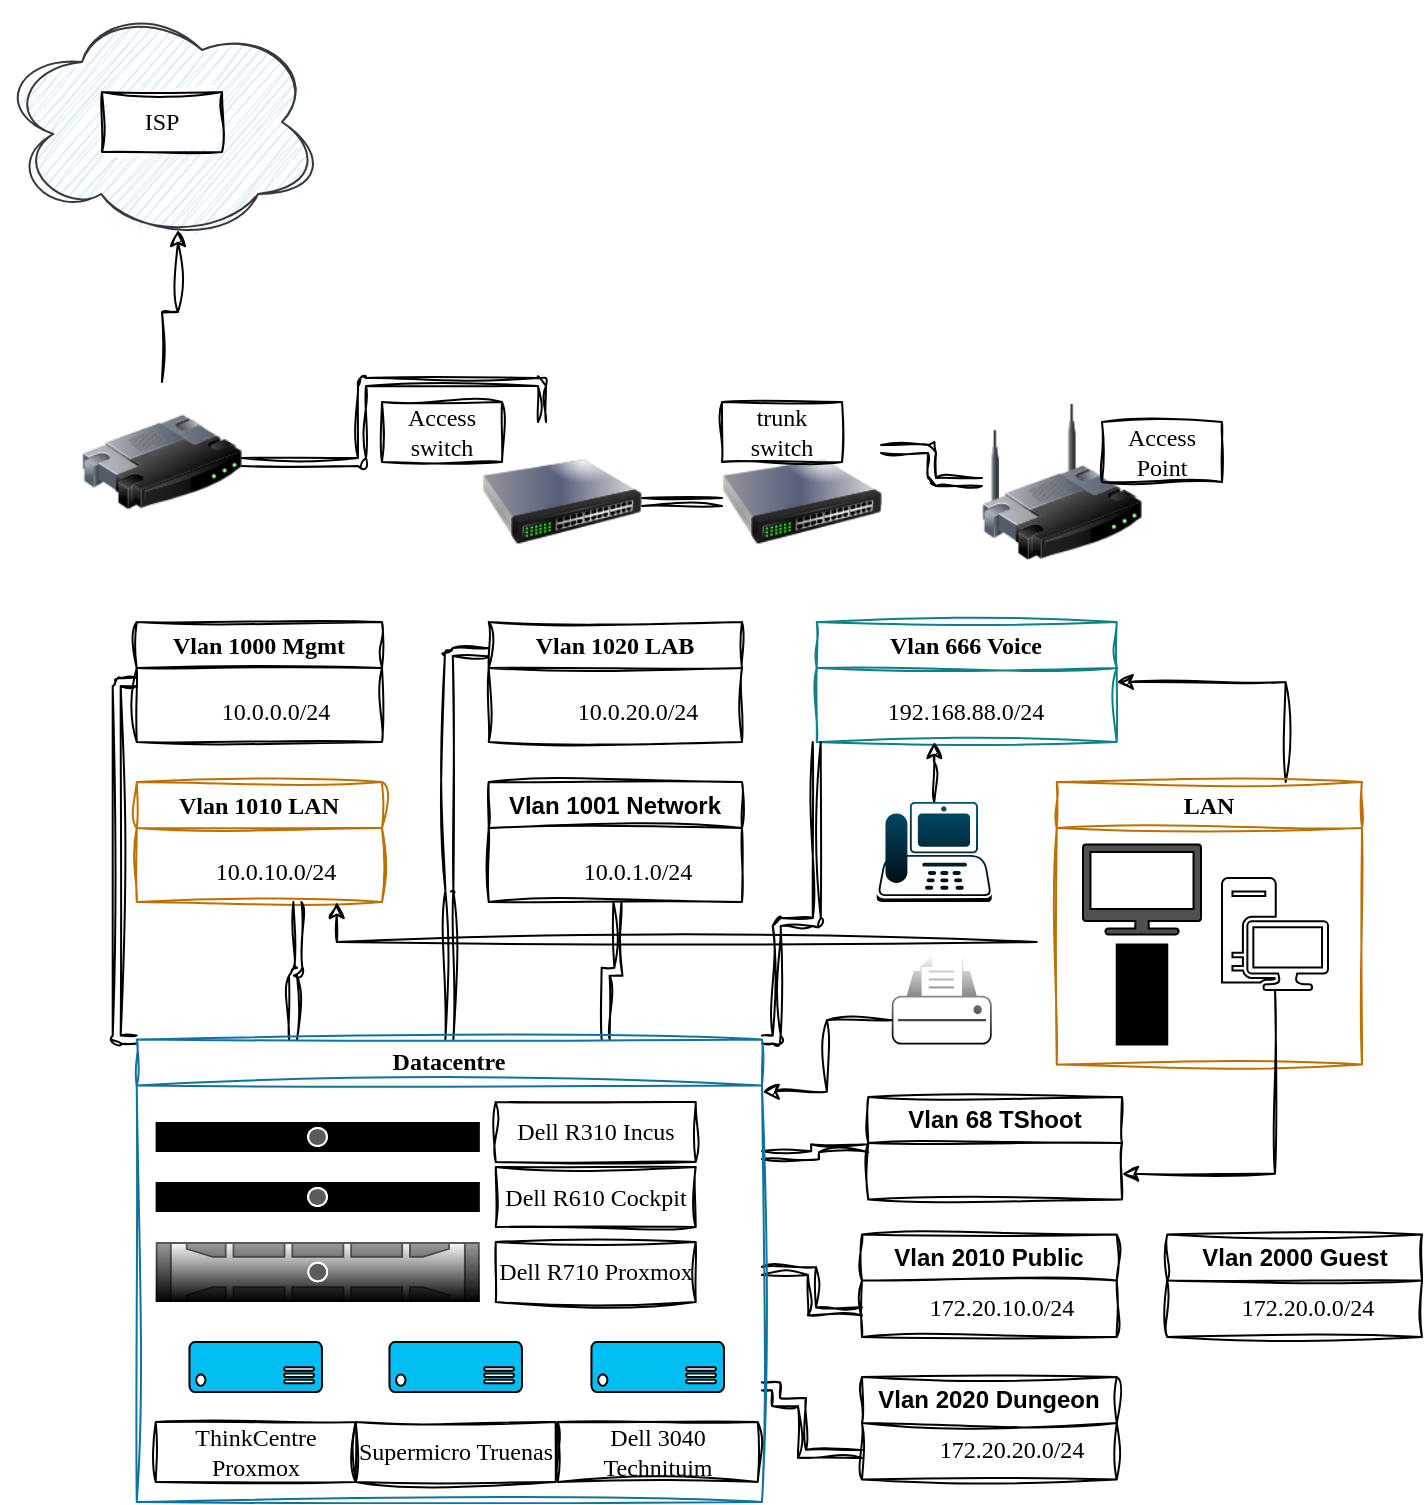 <mxfile version="25.0.3">
  <diagram name="Page-1" id="LOsKSUPbrHnUuj4VhER4">
    <mxGraphModel dx="1188" dy="619" grid="1" gridSize="10" guides="1" tooltips="1" connect="1" arrows="1" fold="1" page="1" pageScale="1" pageWidth="827" pageHeight="1169" math="0" shadow="0">
      <root>
        <mxCell id="0" />
        <mxCell id="1" parent="0" />
        <mxCell id="vfjiNAXEBsnh5cX1X3dy-7" value="" style="group" vertex="1" connectable="0" parent="1">
          <mxGeometry x="10" y="10" width="160" height="120" as="geometry" />
        </mxCell>
        <mxCell id="vfjiNAXEBsnh5cX1X3dy-2" value="" style="ellipse;shape=cloud;whiteSpace=wrap;html=1;fillColor=#cce5ff;strokeColor=#36393d;sketch=1;curveFitting=1;jiggle=2;" vertex="1" parent="vfjiNAXEBsnh5cX1X3dy-7">
          <mxGeometry width="160" height="120" as="geometry" />
        </mxCell>
        <mxCell id="vfjiNAXEBsnh5cX1X3dy-3" value="ISP" style="text;html=1;align=center;verticalAlign=middle;whiteSpace=wrap;rounded=0;fillColor=default;sketch=1;curveFitting=1;jiggle=2;strokeColor=default;fontFamily=Comic Sans MS;fontSize=12;fontColor=default;" vertex="1" parent="vfjiNAXEBsnh5cX1X3dy-7">
          <mxGeometry x="50" y="45" width="60" height="30" as="geometry" />
        </mxCell>
        <mxCell id="vfjiNAXEBsnh5cX1X3dy-21" style="edgeStyle=orthogonalEdgeStyle;rounded=1;orthogonalLoop=1;jettySize=auto;html=1;curved=0;sketch=1;curveFitting=1;jiggle=2;shape=link;" edge="1" parent="1" source="vfjiNAXEBsnh5cX1X3dy-13" target="vfjiNAXEBsnh5cX1X3dy-17">
          <mxGeometry relative="1" as="geometry" />
        </mxCell>
        <mxCell id="vfjiNAXEBsnh5cX1X3dy-13" value="" style="image;html=1;image=img/lib/clip_art/networking/Switch_128x128.png" vertex="1" parent="1">
          <mxGeometry x="250" y="220" width="80" height="80" as="geometry" />
        </mxCell>
        <mxCell id="vfjiNAXEBsnh5cX1X3dy-20" style="edgeStyle=orthogonalEdgeStyle;rounded=1;orthogonalLoop=1;jettySize=auto;html=1;sketch=1;curveFitting=1;jiggle=2;shape=link;flowAnimation=0;" edge="1" parent="1" source="vfjiNAXEBsnh5cX1X3dy-14" target="vfjiNAXEBsnh5cX1X3dy-13">
          <mxGeometry relative="1" as="geometry">
            <Array as="points">
              <mxPoint x="190" y="240" />
              <mxPoint x="190" y="200" />
              <mxPoint x="280" y="200" />
            </Array>
          </mxGeometry>
        </mxCell>
        <mxCell id="vfjiNAXEBsnh5cX1X3dy-14" value="" style="image;html=1;image=img/lib/clip_art/networking/Router_128x128.png" vertex="1" parent="1">
          <mxGeometry x="50" y="200" width="80" height="80" as="geometry" />
        </mxCell>
        <mxCell id="vfjiNAXEBsnh5cX1X3dy-15" value="" style="image;html=1;image=img/lib/clip_art/networking/Wireless_Router_128x128.png" vertex="1" parent="1">
          <mxGeometry x="500" y="210" width="80" height="80" as="geometry" />
        </mxCell>
        <mxCell id="vfjiNAXEBsnh5cX1X3dy-16" style="edgeStyle=orthogonalEdgeStyle;rounded=0;orthogonalLoop=1;jettySize=auto;html=1;entryX=0.55;entryY=0.95;entryDx=0;entryDy=0;entryPerimeter=0;sketch=1;curveFitting=1;jiggle=2;" edge="1" parent="1" source="vfjiNAXEBsnh5cX1X3dy-14" target="vfjiNAXEBsnh5cX1X3dy-2">
          <mxGeometry relative="1" as="geometry" />
        </mxCell>
        <mxCell id="vfjiNAXEBsnh5cX1X3dy-17" value="" style="image;html=1;image=img/lib/clip_art/networking/Switch_128x128.png" vertex="1" parent="1">
          <mxGeometry x="370" y="220" width="80" height="80" as="geometry" />
        </mxCell>
        <mxCell id="vfjiNAXEBsnh5cX1X3dy-22" value="Vlan 1000 Mgmt" style="swimlane;whiteSpace=wrap;html=1;sketch=1;curveFitting=1;jiggle=2;rounded=0;align=center;verticalAlign=middle;fontFamily=Comic Sans MS;fontSize=12;fontColor=default;fillColor=none;gradientColor=none;" vertex="1" parent="1">
          <mxGeometry x="77.37" y="320" width="122.63" height="60" as="geometry" />
        </mxCell>
        <mxCell id="vfjiNAXEBsnh5cX1X3dy-77" value="10.0.0.0/24" style="text;html=1;align=center;verticalAlign=middle;whiteSpace=wrap;rounded=0;fontFamily=Comic Sans MS;fontSize=12;fontColor=default;" vertex="1" parent="vfjiNAXEBsnh5cX1X3dy-22">
          <mxGeometry x="40" y="30" width="60" height="30" as="geometry" />
        </mxCell>
        <mxCell id="vfjiNAXEBsnh5cX1X3dy-23" value="Access switch" style="text;html=1;align=center;verticalAlign=middle;whiteSpace=wrap;rounded=0;sketch=1;curveFitting=1;jiggle=2;strokeColor=default;fontFamily=Comic Sans MS;fontSize=12;fontColor=default;" vertex="1" parent="1">
          <mxGeometry x="200" y="210" width="60" height="30" as="geometry" />
        </mxCell>
        <mxCell id="vfjiNAXEBsnh5cX1X3dy-25" value="trunk switch" style="text;html=1;align=center;verticalAlign=middle;whiteSpace=wrap;rounded=0;sketch=1;curveFitting=1;jiggle=2;strokeColor=default;fontFamily=Comic Sans MS;fontSize=12;fontColor=default;" vertex="1" parent="1">
          <mxGeometry x="370" y="210" width="60" height="30" as="geometry" />
        </mxCell>
        <mxCell id="vfjiNAXEBsnh5cX1X3dy-26" value="Access Point" style="text;html=1;align=center;verticalAlign=middle;whiteSpace=wrap;rounded=0;sketch=1;curveFitting=1;jiggle=2;strokeColor=default;fontFamily=Comic Sans MS;fontSize=12;fontColor=default;" vertex="1" parent="1">
          <mxGeometry x="560" y="220" width="60" height="30" as="geometry" />
        </mxCell>
        <mxCell id="vfjiNAXEBsnh5cX1X3dy-27" style="edgeStyle=orthogonalEdgeStyle;rounded=1;orthogonalLoop=1;jettySize=auto;html=1;entryX=0.994;entryY=0.169;entryDx=0;entryDy=0;entryPerimeter=0;sketch=1;curveFitting=1;jiggle=2;shape=link;" edge="1" parent="1" source="vfjiNAXEBsnh5cX1X3dy-15" target="vfjiNAXEBsnh5cX1X3dy-17">
          <mxGeometry relative="1" as="geometry" />
        </mxCell>
        <mxCell id="vfjiNAXEBsnh5cX1X3dy-33" value="Vlan 1010 LAN" style="swimlane;whiteSpace=wrap;html=1;sketch=1;curveFitting=1;jiggle=2;fillColor=none;strokeColor=#BD7000;fontColor=default;rounded=0;align=center;verticalAlign=middle;fontFamily=Comic Sans MS;fontSize=12;gradientColor=none;" vertex="1" parent="1">
          <mxGeometry x="77.37" y="400" width="122.63" height="60" as="geometry" />
        </mxCell>
        <mxCell id="vfjiNAXEBsnh5cX1X3dy-78" value="10.0.10.0/24" style="text;html=1;align=center;verticalAlign=middle;whiteSpace=wrap;rounded=0;fontFamily=Comic Sans MS;fontSize=12;fontColor=default;" vertex="1" parent="vfjiNAXEBsnh5cX1X3dy-33">
          <mxGeometry x="40" y="30" width="60" height="30" as="geometry" />
        </mxCell>
        <mxCell id="vfjiNAXEBsnh5cX1X3dy-36" value="Vlan 666 Voice" style="swimlane;whiteSpace=wrap;html=1;sketch=1;curveFitting=1;jiggle=2;startSize=23;fillColor=none;strokeColor=#0e8088;rounded=0;align=center;verticalAlign=middle;fontFamily=Comic Sans MS;fontSize=12;fontColor=default;gradientColor=none;" vertex="1" parent="1">
          <mxGeometry x="417.37" y="320" width="150" height="60" as="geometry" />
        </mxCell>
        <mxCell id="vfjiNAXEBsnh5cX1X3dy-81" value="192.168.88.0/24" style="text;html=1;align=center;verticalAlign=middle;whiteSpace=wrap;rounded=0;fontFamily=Comic Sans MS;fontSize=12;fontColor=default;" vertex="1" parent="vfjiNAXEBsnh5cX1X3dy-36">
          <mxGeometry x="45" y="30" width="60" height="30" as="geometry" />
        </mxCell>
        <mxCell id="vfjiNAXEBsnh5cX1X3dy-37" value="Vlan 2000 Guest" style="swimlane;whiteSpace=wrap;html=1;sketch=1;curveFitting=1;jiggle=2;fillColor=default;strokeColor=default;align=center;verticalAlign=middle;fontFamily=Helvetica;fontSize=12;fontColor=default;fontStyle=1;" vertex="1" parent="1">
          <mxGeometry x="592.63" y="626.25" width="127.37" height="51.25" as="geometry" />
        </mxCell>
        <mxCell id="vfjiNAXEBsnh5cX1X3dy-83" value="172.20.0.0/24" style="text;html=1;align=center;verticalAlign=middle;whiteSpace=wrap;rounded=0;fontFamily=Comic Sans MS;fontSize=12;fontColor=default;fontStyle=0;" vertex="1" parent="vfjiNAXEBsnh5cX1X3dy-37">
          <mxGeometry x="40" y="21.25" width="60" height="30" as="geometry" />
        </mxCell>
        <mxCell id="vfjiNAXEBsnh5cX1X3dy-34" value="Vlan 1020 LAB" style="swimlane;whiteSpace=wrap;html=1;sketch=1;curveFitting=1;jiggle=2;rounded=0;align=center;verticalAlign=middle;fontFamily=Comic Sans MS;fontSize=12;fontColor=default;fillColor=none;gradientColor=none;" vertex="1" parent="1">
          <mxGeometry x="253.37" y="320" width="126.63" height="60" as="geometry" />
        </mxCell>
        <mxCell id="vfjiNAXEBsnh5cX1X3dy-80" value="10.0.20.0/24" style="text;html=1;align=center;verticalAlign=middle;whiteSpace=wrap;rounded=0;fontFamily=Comic Sans MS;fontSize=12;fontColor=default;" vertex="1" parent="vfjiNAXEBsnh5cX1X3dy-34">
          <mxGeometry x="45" y="30" width="60" height="30" as="geometry" />
        </mxCell>
        <mxCell id="vfjiNAXEBsnh5cX1X3dy-35" value="Vlan 1001 Network" style="swimlane;whiteSpace=wrap;html=1;sketch=1;curveFitting=1;jiggle=2;" vertex="1" parent="1">
          <mxGeometry x="253.37" y="400" width="126.63" height="60" as="geometry" />
        </mxCell>
        <mxCell id="vfjiNAXEBsnh5cX1X3dy-79" value="10.0.1.0/24" style="text;html=1;align=center;verticalAlign=middle;whiteSpace=wrap;rounded=0;fontFamily=Comic Sans MS;fontSize=12;fontColor=default;" vertex="1" parent="vfjiNAXEBsnh5cX1X3dy-35">
          <mxGeometry x="45" y="30" width="60" height="30" as="geometry" />
        </mxCell>
        <mxCell id="vfjiNAXEBsnh5cX1X3dy-66" style="edgeStyle=orthogonalEdgeStyle;rounded=0;sketch=1;hachureGap=4;jiggle=2;curveFitting=1;orthogonalLoop=1;jettySize=auto;html=1;fontFamily=Architects Daughter;fontSource=https%3A%2F%2Ffonts.googleapis.com%2Fcss%3Ffamily%3DArchitects%2BDaughter;" edge="1" parent="1" source="vfjiNAXEBsnh5cX1X3dy-44">
          <mxGeometry relative="1" as="geometry">
            <mxPoint x="476.12" y="380" as="targetPoint" />
          </mxGeometry>
        </mxCell>
        <mxCell id="vfjiNAXEBsnh5cX1X3dy-44" value="" style="points=[[0.59,0,0],[0.87,0.015,0],[0.88,0.3,0],[0.99,0.99,0],[0.5,1,0],[0.01,0.99,0],[0.075,0.5,0],[0.17,0.115,0]];verticalLabelPosition=bottom;sketch=0;html=1;verticalAlign=top;aspect=fixed;align=center;pointerEvents=1;shape=mxgraph.cisco19.ip_phone;fillColor=#005073;strokeColor=default;hachureGap=4;jiggle=2;curveFitting=1;fontFamily=Architects Daughter;fontSource=https%3A%2F%2Ffonts.googleapis.com%2Fcss%3Ffamily%3DArchitects%2BDaughter;gradientColor=default;" vertex="1" parent="1">
          <mxGeometry x="447.37" y="410" width="57.5" height="50" as="geometry" />
        </mxCell>
        <mxCell id="vfjiNAXEBsnh5cX1X3dy-59" style="edgeStyle=orthogonalEdgeStyle;rounded=1;sketch=1;hachureGap=4;jiggle=2;curveFitting=1;orthogonalLoop=1;jettySize=auto;html=1;exitX=0.25;exitY=0;exitDx=0;exitDy=0;fontFamily=Architects Daughter;fontSource=https%3A%2F%2Ffonts.googleapis.com%2Fcss%3Ffamily%3DArchitects%2BDaughter;curved=0;shape=link;" edge="1" parent="1" source="vfjiNAXEBsnh5cX1X3dy-46">
          <mxGeometry relative="1" as="geometry">
            <mxPoint x="157.703" y="460" as="targetPoint" />
          </mxGeometry>
        </mxCell>
        <mxCell id="vfjiNAXEBsnh5cX1X3dy-60" style="edgeStyle=orthogonalEdgeStyle;rounded=1;sketch=1;hachureGap=4;jiggle=2;curveFitting=1;orthogonalLoop=1;jettySize=auto;html=1;exitX=0;exitY=0;exitDx=0;exitDy=0;entryX=0;entryY=0.5;entryDx=0;entryDy=0;fontFamily=Architects Daughter;fontSource=https%3A%2F%2Ffonts.googleapis.com%2Fcss%3Ffamily%3DArchitects%2BDaughter;curved=0;shape=link;" edge="1" parent="1" source="vfjiNAXEBsnh5cX1X3dy-46" target="vfjiNAXEBsnh5cX1X3dy-22">
          <mxGeometry relative="1" as="geometry">
            <Array as="points">
              <mxPoint x="67.37" y="529" />
              <mxPoint x="67.37" y="350" />
            </Array>
          </mxGeometry>
        </mxCell>
        <mxCell id="vfjiNAXEBsnh5cX1X3dy-62" style="edgeStyle=orthogonalEdgeStyle;rounded=1;sketch=1;hachureGap=4;jiggle=2;curveFitting=1;orthogonalLoop=1;jettySize=auto;html=1;exitX=0.5;exitY=0;exitDx=0;exitDy=0;entryX=0;entryY=0.25;entryDx=0;entryDy=0;fontFamily=Architects Daughter;fontSource=https%3A%2F%2Ffonts.googleapis.com%2Fcss%3Ffamily%3DArchitects%2BDaughter;shape=link;" edge="1" parent="1" source="vfjiNAXEBsnh5cX1X3dy-46" target="vfjiNAXEBsnh5cX1X3dy-34">
          <mxGeometry relative="1" as="geometry" />
        </mxCell>
        <mxCell id="vfjiNAXEBsnh5cX1X3dy-63" style="edgeStyle=orthogonalEdgeStyle;rounded=0;sketch=1;hachureGap=4;jiggle=2;curveFitting=1;orthogonalLoop=1;jettySize=auto;html=1;exitX=0.75;exitY=0;exitDx=0;exitDy=0;fontFamily=Architects Daughter;fontSource=https%3A%2F%2Ffonts.googleapis.com%2Fcss%3Ffamily%3DArchitects%2BDaughter;shape=link;" edge="1" parent="1" source="vfjiNAXEBsnh5cX1X3dy-46">
          <mxGeometry relative="1" as="geometry">
            <mxPoint x="317.703" y="460" as="targetPoint" />
          </mxGeometry>
        </mxCell>
        <mxCell id="vfjiNAXEBsnh5cX1X3dy-65" style="edgeStyle=orthogonalEdgeStyle;rounded=1;sketch=1;hachureGap=4;jiggle=2;curveFitting=1;orthogonalLoop=1;jettySize=auto;html=1;exitX=1;exitY=0;exitDx=0;exitDy=0;entryX=0;entryY=1;entryDx=0;entryDy=0;fontFamily=Architects Daughter;fontSource=https%3A%2F%2Ffonts.googleapis.com%2Fcss%3Ffamily%3DArchitects%2BDaughter;strokeColor=default;shape=link;" edge="1" parent="1" source="vfjiNAXEBsnh5cX1X3dy-46" target="vfjiNAXEBsnh5cX1X3dy-36">
          <mxGeometry relative="1" as="geometry">
            <Array as="points">
              <mxPoint x="397.37" y="470" />
              <mxPoint x="417.37" y="470" />
            </Array>
          </mxGeometry>
        </mxCell>
        <mxCell id="vfjiNAXEBsnh5cX1X3dy-90" style="edgeStyle=orthogonalEdgeStyle;rounded=0;sketch=1;hachureGap=4;jiggle=2;curveFitting=1;orthogonalLoop=1;jettySize=auto;html=1;exitX=1;exitY=0.75;exitDx=0;exitDy=0;entryX=0;entryY=0.75;entryDx=0;entryDy=0;fontFamily=Architects Daughter;fontSource=https%3A%2F%2Ffonts.googleapis.com%2Fcss%3Ffamily%3DArchitects%2BDaughter;shape=link;" edge="1" parent="1" source="vfjiNAXEBsnh5cX1X3dy-46" target="vfjiNAXEBsnh5cX1X3dy-69">
          <mxGeometry relative="1" as="geometry">
            <Array as="points">
              <mxPoint x="397" y="710" />
              <mxPoint x="410" y="710" />
              <mxPoint x="410" y="736" />
            </Array>
          </mxGeometry>
        </mxCell>
        <mxCell id="vfjiNAXEBsnh5cX1X3dy-92" style="edgeStyle=orthogonalEdgeStyle;rounded=0;sketch=1;hachureGap=4;jiggle=2;curveFitting=1;orthogonalLoop=1;jettySize=auto;html=1;entryX=0;entryY=0.75;entryDx=0;entryDy=0;fontFamily=Architects Daughter;fontSource=https%3A%2F%2Ffonts.googleapis.com%2Fcss%3Ffamily%3DArchitects%2BDaughter;shape=link;" edge="1" parent="1" source="vfjiNAXEBsnh5cX1X3dy-46" target="vfjiNAXEBsnh5cX1X3dy-68">
          <mxGeometry relative="1" as="geometry" />
        </mxCell>
        <mxCell id="vfjiNAXEBsnh5cX1X3dy-93" style="edgeStyle=orthogonalEdgeStyle;rounded=0;sketch=1;hachureGap=4;jiggle=2;curveFitting=1;orthogonalLoop=1;jettySize=auto;html=1;exitX=1;exitY=0.25;exitDx=0;exitDy=0;entryX=0;entryY=0.5;entryDx=0;entryDy=0;fontFamily=Architects Daughter;fontSource=https%3A%2F%2Ffonts.googleapis.com%2Fcss%3Ffamily%3DArchitects%2BDaughter;shape=link;" edge="1" parent="1" source="vfjiNAXEBsnh5cX1X3dy-46" target="vfjiNAXEBsnh5cX1X3dy-70">
          <mxGeometry relative="1" as="geometry" />
        </mxCell>
        <mxCell id="vfjiNAXEBsnh5cX1X3dy-46" value="&lt;font face=&quot;Comic Sans MS&quot;&gt;Datacentre&lt;/font&gt;" style="swimlane;whiteSpace=wrap;html=1;sketch=1;curveFitting=1;jiggle=2;rounded=0;fillColor=none;strokeColor=#10739e;" vertex="1" parent="1">
          <mxGeometry x="77.37" y="528.75" width="312.63" height="231.25" as="geometry" />
        </mxCell>
        <mxCell id="vfjiNAXEBsnh5cX1X3dy-30" value="" style="html=1;labelPosition=right;align=left;spacingLeft=15;shadow=0;dashed=0;outlineConnect=0;shape=mxgraph.rack.dell.dell_poweredge_1u;fillColor=#000000;strokeColor=default;fillStyle=solid;gradientColor=default;" vertex="1" parent="vfjiNAXEBsnh5cX1X3dy-46">
          <mxGeometry x="9.5" y="41.25" width="162" height="15" as="geometry" />
        </mxCell>
        <mxCell id="vfjiNAXEBsnh5cX1X3dy-32" value="" style="html=1;labelPosition=right;align=left;spacingLeft=15;shadow=0;dashed=0;outlineConnect=0;shape=mxgraph.rack.dell.dell_poweredge_1u;fillColor=#000000;strokeColor=#56517e;fillStyle=solid;gradientColor=default;" vertex="1" parent="vfjiNAXEBsnh5cX1X3dy-46">
          <mxGeometry x="9.5" y="71.25" width="162" height="15" as="geometry" />
        </mxCell>
        <mxCell id="vfjiNAXEBsnh5cX1X3dy-31" value="" style="strokeColor=#666666;html=1;labelPosition=right;align=left;spacingLeft=15;shadow=0;dashed=0;outlineConnect=0;shape=mxgraph.rack.dell.dell_poweredge_2u;gradientColor=default;" vertex="1" parent="vfjiNAXEBsnh5cX1X3dy-46">
          <mxGeometry x="9.5" y="101.25" width="162" height="30" as="geometry" />
        </mxCell>
        <mxCell id="vfjiNAXEBsnh5cX1X3dy-38" value="Dell R310 Incus" style="text;html=1;align=center;verticalAlign=middle;whiteSpace=wrap;rounded=0;sketch=1;curveFitting=1;jiggle=2;strokeColor=default;fontFamily=Comic Sans MS;fontSize=12;fontColor=default;" vertex="1" parent="vfjiNAXEBsnh5cX1X3dy-46">
          <mxGeometry x="179.5" y="31.25" width="100" height="30" as="geometry" />
        </mxCell>
        <mxCell id="vfjiNAXEBsnh5cX1X3dy-39" value="Dell R610 Cockpit" style="text;html=1;align=center;verticalAlign=middle;whiteSpace=wrap;rounded=0;sketch=1;curveFitting=1;jiggle=2;strokeColor=default;fontFamily=Comic Sans MS;fontSize=12;fontColor=default;" vertex="1" parent="vfjiNAXEBsnh5cX1X3dy-46">
          <mxGeometry x="179.5" y="63.75" width="100" height="30" as="geometry" />
        </mxCell>
        <mxCell id="vfjiNAXEBsnh5cX1X3dy-40" value="Dell R710 Proxmox" style="text;html=1;align=center;verticalAlign=middle;whiteSpace=wrap;rounded=0;sketch=1;curveFitting=1;jiggle=2;strokeColor=default;fontFamily=Comic Sans MS;fontSize=12;fontColor=default;" vertex="1" parent="vfjiNAXEBsnh5cX1X3dy-46">
          <mxGeometry x="179.5" y="101.25" width="100" height="30" as="geometry" />
        </mxCell>
        <mxCell id="vfjiNAXEBsnh5cX1X3dy-54" value="" style="verticalLabelPosition=bottom;html=1;verticalAlign=top;align=center;strokeColor=default;fillColor=#00BEF2;shape=mxgraph.azure.server;hachureGap=4;fontFamily=Architects Daughter;fontSource=https%3A%2F%2Ffonts.googleapis.com%2Fcss%3Ffamily%3DArchitects%2BDaughter;gradientColor=none;" vertex="1" parent="vfjiNAXEBsnh5cX1X3dy-46">
          <mxGeometry x="126.35" y="151.25" width="66.3" height="25" as="geometry" />
        </mxCell>
        <mxCell id="vfjiNAXEBsnh5cX1X3dy-50" value="Supermicro Truenas" style="text;html=1;align=center;verticalAlign=middle;whiteSpace=wrap;rounded=0;sketch=1;curveFitting=1;jiggle=2;strokeColor=default;fontFamily=Comic Sans MS;fontSize=12;fontColor=default;" vertex="1" parent="vfjiNAXEBsnh5cX1X3dy-46">
          <mxGeometry x="109.5" y="191.25" width="100" height="30" as="geometry" />
        </mxCell>
        <mxCell id="vfjiNAXEBsnh5cX1X3dy-55" value="Dell 3040 Technituim" style="text;html=1;align=center;verticalAlign=middle;whiteSpace=wrap;rounded=0;sketch=1;curveFitting=1;jiggle=2;strokeColor=default;fontFamily=Comic Sans MS;fontSize=12;fontColor=default;" vertex="1" parent="vfjiNAXEBsnh5cX1X3dy-46">
          <mxGeometry x="210.5" y="191.25" width="100" height="30" as="geometry" />
        </mxCell>
        <mxCell id="vfjiNAXEBsnh5cX1X3dy-56" value="" style="verticalLabelPosition=bottom;html=1;verticalAlign=top;align=center;strokeColor=default;fillColor=#00BEF2;shape=mxgraph.azure.server;hachureGap=4;fontFamily=Architects Daughter;fontSource=https%3A%2F%2Ffonts.googleapis.com%2Fcss%3Ffamily%3DArchitects%2BDaughter;gradientColor=none;" vertex="1" parent="vfjiNAXEBsnh5cX1X3dy-46">
          <mxGeometry x="227.35" y="151.25" width="66.3" height="25" as="geometry" />
        </mxCell>
        <mxCell id="vfjiNAXEBsnh5cX1X3dy-52" value="" style="verticalLabelPosition=bottom;html=1;verticalAlign=top;align=center;strokeColor=default;fillColor=#00BEF2;shape=mxgraph.azure.server;hachureGap=4;fontFamily=Architects Daughter;fontSource=https%3A%2F%2Ffonts.googleapis.com%2Fcss%3Ffamily%3DArchitects%2BDaughter;gradientColor=none;" vertex="1" parent="vfjiNAXEBsnh5cX1X3dy-46">
          <mxGeometry x="26.35" y="151.25" width="66.3" height="25" as="geometry" />
        </mxCell>
        <mxCell id="vfjiNAXEBsnh5cX1X3dy-49" value="ThinkCentre Proxmox" style="text;html=1;align=center;verticalAlign=middle;whiteSpace=wrap;rounded=0;sketch=1;curveFitting=1;jiggle=2;strokeColor=default;fontFamily=Comic Sans MS;fontSize=12;fontColor=default;" vertex="1" parent="vfjiNAXEBsnh5cX1X3dy-46">
          <mxGeometry x="9.5" y="191.25" width="100" height="30" as="geometry" />
        </mxCell>
        <mxCell id="vfjiNAXEBsnh5cX1X3dy-67" value="" style="sketch=1;verticalLabelPosition=bottom;sketch=0;aspect=fixed;html=1;verticalAlign=top;strokeColor=default;fillColor=#000000;align=center;outlineConnect=0;pointerEvents=1;shape=mxgraph.citrix2.mobile;hachureGap=4;jiggle=2;curveFitting=1;fontFamily=Architects Daughter;fontSource=https%3A%2F%2Ffonts.googleapis.com%2Fcss%3Ffamily%3DArchitects%2BDaughter;gradientColor=none;" vertex="1" parent="1">
          <mxGeometry x="567.37" y="481.25" width="25.255" height="50" as="geometry" />
        </mxCell>
        <mxCell id="vfjiNAXEBsnh5cX1X3dy-69" value="Vlan 2020 Dungeon" style="swimlane;whiteSpace=wrap;html=1;sketch=1;curveFitting=1;jiggle=2;" vertex="1" parent="1">
          <mxGeometry x="440" y="697.5" width="127.37" height="51.25" as="geometry" />
        </mxCell>
        <mxCell id="vfjiNAXEBsnh5cX1X3dy-85" value="172.20.20.0/24" style="text;html=1;align=center;verticalAlign=middle;whiteSpace=wrap;rounded=0;fontFamily=Comic Sans MS;" vertex="1" parent="vfjiNAXEBsnh5cX1X3dy-69">
          <mxGeometry x="45" y="21.25" width="60" height="30" as="geometry" />
        </mxCell>
        <mxCell id="vfjiNAXEBsnh5cX1X3dy-70" value="Vlan 68 TShoot" style="swimlane;whiteSpace=wrap;html=1;sketch=1;curveFitting=1;jiggle=2;startSize=23;" vertex="1" parent="1">
          <mxGeometry x="443.13" y="557.5" width="126.87" height="51.25" as="geometry" />
        </mxCell>
        <mxCell id="vfjiNAXEBsnh5cX1X3dy-68" value="Vlan 2010 Public" style="swimlane;whiteSpace=wrap;html=1;sketch=1;curveFitting=1;jiggle=2;" vertex="1" parent="1">
          <mxGeometry x="440" y="626.25" width="127.37" height="51.25" as="geometry" />
        </mxCell>
        <mxCell id="vfjiNAXEBsnh5cX1X3dy-84" value="172.20.10.0/24" style="text;html=1;align=center;verticalAlign=middle;whiteSpace=wrap;rounded=0;fontFamily=Comic Sans MS;fontSize=12;fontColor=default;" vertex="1" parent="vfjiNAXEBsnh5cX1X3dy-68">
          <mxGeometry x="40" y="21.25" width="60" height="30" as="geometry" />
        </mxCell>
        <mxCell id="vfjiNAXEBsnh5cX1X3dy-82" style="edgeStyle=orthogonalEdgeStyle;rounded=0;sketch=1;hachureGap=4;jiggle=2;curveFitting=1;orthogonalLoop=1;jettySize=auto;html=1;entryX=1;entryY=1;entryDx=0;entryDy=0;fontFamily=Architects Daughter;fontSource=https%3A%2F%2Ffonts.googleapis.com%2Fcss%3Ffamily%3DArchitects%2BDaughter;" edge="1" parent="1" target="vfjiNAXEBsnh5cX1X3dy-78">
          <mxGeometry relative="1" as="geometry">
            <mxPoint x="527.37" y="480" as="sourcePoint" />
            <Array as="points">
              <mxPoint x="527.37" y="480" />
              <mxPoint x="177.37" y="480" />
            </Array>
          </mxGeometry>
        </mxCell>
        <mxCell id="vfjiNAXEBsnh5cX1X3dy-86" style="edgeStyle=orthogonalEdgeStyle;rounded=0;sketch=1;hachureGap=4;jiggle=2;curveFitting=1;orthogonalLoop=1;jettySize=auto;html=1;exitX=0.75;exitY=0;exitDx=0;exitDy=0;entryX=1;entryY=0.5;entryDx=0;entryDy=0;fontFamily=Architects Daughter;fontSource=https%3A%2F%2Ffonts.googleapis.com%2Fcss%3Ffamily%3DArchitects%2BDaughter;" edge="1" parent="1" source="vfjiNAXEBsnh5cX1X3dy-71" target="vfjiNAXEBsnh5cX1X3dy-36">
          <mxGeometry relative="1" as="geometry" />
        </mxCell>
        <mxCell id="vfjiNAXEBsnh5cX1X3dy-71" value="LAN" style="swimlane;whiteSpace=wrap;html=1;sketch=1;curveFitting=1;jiggle=2;startSize=23;fillColor=none;fontColor=default;strokeColor=#BD7000;align=center;verticalAlign=middle;fontFamily=Comic Sans MS;fontSize=12;fontStyle=1;rounded=0;gradientColor=none;" vertex="1" parent="1">
          <mxGeometry x="537.37" y="400" width="152.63" height="141.25" as="geometry" />
        </mxCell>
        <mxCell id="vfjiNAXEBsnh5cX1X3dy-89" value="" style="sketch=0;pointerEvents=1;shadow=0;dashed=0;html=1;strokeColor=default;fillColor=none;labelPosition=center;verticalLabelPosition=bottom;verticalAlign=middle;outlineConnect=0;align=center;shape=mxgraph.office.devices.workstation;hachureGap=4;jiggle=2;curveFitting=1;fontFamily=Comic Sans MS;rounded=0;fontSize=12;fontColor=default;gradientColor=none;" vertex="1" parent="vfjiNAXEBsnh5cX1X3dy-71">
          <mxGeometry x="82.63" y="48" width="53" height="56" as="geometry" />
        </mxCell>
        <mxCell id="vfjiNAXEBsnh5cX1X3dy-72" value="" style="sketch=0;pointerEvents=1;shadow=0;dashed=0;html=1;strokeColor=default;fillColor=#505050;labelPosition=center;verticalLabelPosition=bottom;verticalAlign=top;outlineConnect=0;align=center;shape=mxgraph.office.devices.tv;hachureGap=4;jiggle=2;curveFitting=1;fontFamily=Architects Daughter;fontSource=https%3A%2F%2Ffonts.googleapis.com%2Fcss%3Ffamily%3DArchitects%2BDaughter;" vertex="1" parent="1">
          <mxGeometry x="550.5" y="431.25" width="59" height="45" as="geometry" />
        </mxCell>
        <mxCell id="vfjiNAXEBsnh5cX1X3dy-73" value="" style="points=[[0.22,0.185,0],[0.5,0,0],[0.78,0.185,0],[0.975,0.49,0],[1,0.73,0],[0.975,0.97,0],[0.5,1,0],[0.025,0.97,0],[0,0.73,0],[0.025,0.49,0]];verticalLabelPosition=bottom;sketch=0;html=1;verticalAlign=top;aspect=fixed;align=center;pointerEvents=1;shape=mxgraph.cisco19.printer;fillColor=default;strokeColor=default;hachureGap=4;jiggle=2;curveFitting=1;fontFamily=Architects Daughter;fontSource=https%3A%2F%2Ffonts.googleapis.com%2Fcss%3Ffamily%3DArchitects%2BDaughter;gradientColor=default;fillStyle=solid;" vertex="1" parent="1">
          <mxGeometry x="454.87" y="486.25" width="50" height="45" as="geometry" />
        </mxCell>
        <mxCell id="vfjiNAXEBsnh5cX1X3dy-75" style="edgeStyle=orthogonalEdgeStyle;rounded=0;sketch=1;hachureGap=4;jiggle=2;curveFitting=1;orthogonalLoop=1;jettySize=auto;html=1;exitX=0;exitY=0.73;exitDx=0;exitDy=0;exitPerimeter=0;entryX=1.001;entryY=0.113;entryDx=0;entryDy=0;entryPerimeter=0;fontFamily=Architects Daughter;fontSource=https%3A%2F%2Ffonts.googleapis.com%2Fcss%3Ffamily%3DArchitects%2BDaughter;" edge="1" parent="1" source="vfjiNAXEBsnh5cX1X3dy-73" target="vfjiNAXEBsnh5cX1X3dy-46">
          <mxGeometry relative="1" as="geometry" />
        </mxCell>
        <mxCell id="vfjiNAXEBsnh5cX1X3dy-94" style="edgeStyle=orthogonalEdgeStyle;rounded=0;sketch=1;hachureGap=4;jiggle=2;curveFitting=1;orthogonalLoop=1;jettySize=auto;html=1;entryX=1;entryY=0.75;entryDx=0;entryDy=0;fontFamily=Architects Daughter;fontSource=https%3A%2F%2Ffonts.googleapis.com%2Fcss%3Ffamily%3DArchitects%2BDaughter;" edge="1" parent="1" source="vfjiNAXEBsnh5cX1X3dy-89" target="vfjiNAXEBsnh5cX1X3dy-70">
          <mxGeometry relative="1" as="geometry">
            <Array as="points">
              <mxPoint x="647" y="596" />
            </Array>
          </mxGeometry>
        </mxCell>
      </root>
    </mxGraphModel>
  </diagram>
</mxfile>
